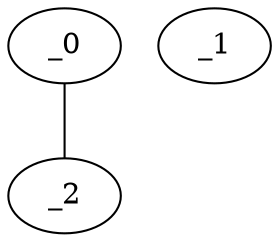 graph XP1_0022 {
	_0	 [x="0.447704",
		y="3.08136"];
	_2	 [x="2.42231",
		y="0.424183"];
	_0 -- _2;
	_1	 [x="0.573431",
		y="0.496398"];
}
